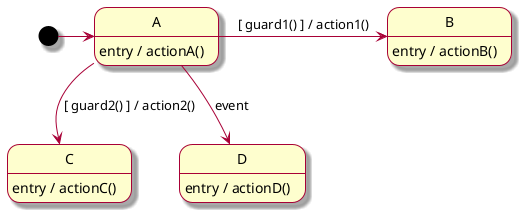 @startuml
skin rose

[*] -> A
A -> B : [ guard1() ] / action1()
A --> C : [ guard2() ] / action2()
A --> D : event

A : entry / actionA()
B : entry / actionB()
C : entry / actionC()
D : entry / actionD()

'[code] private:
'[code] bool guard1() { return true; }
'[code] bool guard2() { return true; }
'[code] void action1() { LOGD("[ACTION %s]\n", __func__); }
'[code] void action2() { LOGD("[ACTION %s]\n", __func__); }
'[code] void actionA() { LOGD("[ACTION %s]\n", __func__); }
'[code] void actionB() { LOGD("[ACTION %s]\n", __func__); }
'[code] void actionC() { LOGD("[ACTION %s]\n", __func__); }
'[code] void actionD() { LOGD("[ACTION %s]\n", __func__); }

@enduml
